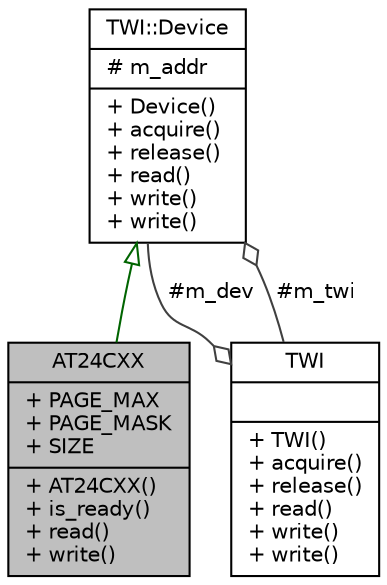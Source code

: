 digraph "AT24CXX"
{
  edge [fontname="Helvetica",fontsize="10",labelfontname="Helvetica",labelfontsize="10"];
  node [fontname="Helvetica",fontsize="10",shape=record];
  Node1 [label="{AT24CXX\n|+ PAGE_MAX\l+ PAGE_MASK\l+ SIZE\l|+ AT24CXX()\l+ is_ready()\l+ read()\l+ write()\l}",height=0.2,width=0.4,color="black", fillcolor="grey75", style="filled", fontcolor="black"];
  Node2 -> Node1 [dir="back",color="darkgreen",fontsize="10",style="solid",arrowtail="onormal",fontname="Helvetica"];
  Node2 [label="{TWI::Device\n|# m_addr\l|+ Device()\l+ acquire()\l+ release()\l+ read()\l+ write()\l+ write()\l}",height=0.2,width=0.4,color="black", fillcolor="white", style="filled",URL="$d4/d2d/classTWI_1_1Device.html"];
  Node3 -> Node2 [color="grey25",fontsize="10",style="solid",label=" #m_twi" ,arrowhead="odiamond",fontname="Helvetica"];
  Node3 [label="{TWI\n||+ TWI()\l+ acquire()\l+ release()\l+ read()\l+ write()\l+ write()\l}",height=0.2,width=0.4,color="black", fillcolor="white", style="filled",URL="$d1/deb/classTWI.html"];
  Node2 -> Node3 [color="grey25",fontsize="10",style="solid",label=" #m_dev" ,arrowhead="odiamond",fontname="Helvetica"];
}
